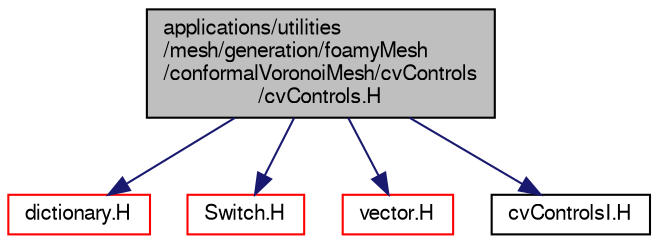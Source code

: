 digraph "applications/utilities/mesh/generation/foamyMesh/conformalVoronoiMesh/cvControls/cvControls.H"
{
  bgcolor="transparent";
  edge [fontname="FreeSans",fontsize="10",labelfontname="FreeSans",labelfontsize="10"];
  node [fontname="FreeSans",fontsize="10",shape=record];
  Node1 [label="applications/utilities\l/mesh/generation/foamyMesh\l/conformalVoronoiMesh/cvControls\l/cvControls.H",height=0.2,width=0.4,color="black", fillcolor="grey75", style="filled" fontcolor="black"];
  Node1 -> Node2 [color="midnightblue",fontsize="10",style="solid",fontname="FreeSans"];
  Node2 [label="dictionary.H",height=0.2,width=0.4,color="red",URL="$a07225.html"];
  Node1 -> Node3 [color="midnightblue",fontsize="10",style="solid",fontname="FreeSans"];
  Node3 [label="Switch.H",height=0.2,width=0.4,color="red",URL="$a08345.html"];
  Node1 -> Node4 [color="midnightblue",fontsize="10",style="solid",fontname="FreeSans"];
  Node4 [label="vector.H",height=0.2,width=0.4,color="red",URL="$a08584.html"];
  Node1 -> Node5 [color="midnightblue",fontsize="10",style="solid",fontname="FreeSans"];
  Node5 [label="cvControlsI.H",height=0.2,width=0.4,color="black",URL="$a03672.html"];
}
